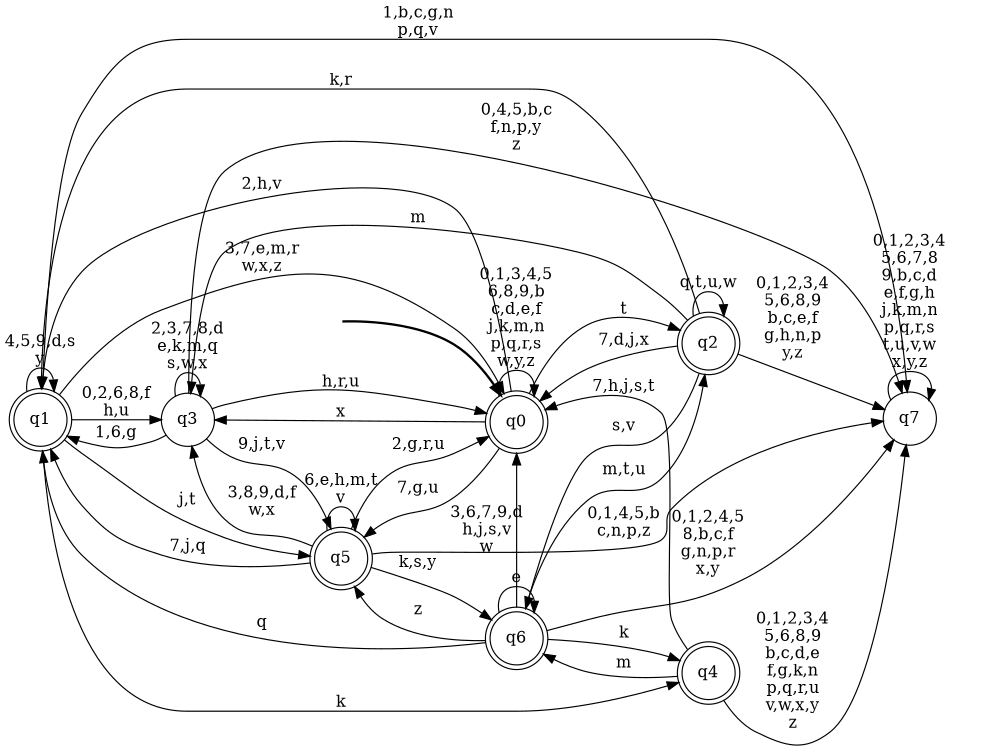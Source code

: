 digraph BlueStar {
__start0 [style = invis, shape = none, label = "", width = 0, height = 0];

rankdir=LR;
size="8,5";

s0 [style="rounded,filled", color="black", fillcolor="white" shape="doublecircle", label="q0"];
s1 [style="rounded,filled", color="black", fillcolor="white" shape="doublecircle", label="q1"];
s2 [style="rounded,filled", color="black", fillcolor="white" shape="doublecircle", label="q2"];
s3 [style="filled", color="black", fillcolor="white" shape="circle", label="q3"];
s4 [style="rounded,filled", color="black", fillcolor="white" shape="doublecircle", label="q4"];
s5 [style="rounded,filled", color="black", fillcolor="white" shape="doublecircle", label="q5"];
s6 [style="rounded,filled", color="black", fillcolor="white" shape="doublecircle", label="q6"];
s7 [style="filled", color="black", fillcolor="white" shape="circle", label="q7"];
subgraph cluster_main { 
	graph [pad=".75", ranksep="0.15", nodesep="0.15"];
	 style=invis; 
	__start0 -> s0 [penwidth=2];
}
s0 -> s0 [label="0,1,3,4,5\n6,8,9,b\nc,d,e,f\nj,k,m,n\np,q,r,s\nw,y,z"];
s0 -> s1 [label="2,h,v"];
s0 -> s2 [label="t"];
s0 -> s3 [label="x"];
s0 -> s5 [label="7,g,u"];
s1 -> s0 [label="3,7,e,m,r\nw,x,z"];
s1 -> s1 [label="4,5,9,d,s\ny"];
s1 -> s3 [label="0,2,6,8,f\nh,u"];
s1 -> s4 [label="k"];
s1 -> s5 [label="j,t"];
s1 -> s7 [label="1,b,c,g,n\np,q,v"];
s2 -> s0 [label="7,d,j,x"];
s2 -> s1 [label="k,r"];
s2 -> s2 [label="q,t,u,w"];
s2 -> s3 [label="m"];
s2 -> s6 [label="s,v"];
s2 -> s7 [label="0,1,2,3,4\n5,6,8,9\nb,c,e,f\ng,h,n,p\ny,z"];
s3 -> s0 [label="h,r,u"];
s3 -> s1 [label="1,6,g"];
s3 -> s3 [label="2,3,7,8,d\ne,k,m,q\ns,w,x"];
s3 -> s5 [label="9,j,t,v"];
s3 -> s7 [label="0,4,5,b,c\nf,n,p,y\nz"];
s4 -> s0 [label="7,h,j,s,t"];
s4 -> s6 [label="m"];
s4 -> s7 [label="0,1,2,3,4\n5,6,8,9\nb,c,d,e\nf,g,k,n\np,q,r,u\nv,w,x,y\nz"];
s5 -> s0 [label="2,g,r,u"];
s5 -> s1 [label="7,j,q"];
s5 -> s3 [label="3,8,9,d,f\nw,x"];
s5 -> s5 [label="6,e,h,m,t\nv"];
s5 -> s6 [label="k,s,y"];
s5 -> s7 [label="0,1,4,5,b\nc,n,p,z"];
s6 -> s0 [label="3,6,7,9,d\nh,j,s,v\nw"];
s6 -> s1 [label="q"];
s6 -> s2 [label="m,t,u"];
s6 -> s4 [label="k"];
s6 -> s5 [label="z"];
s6 -> s6 [label="e"];
s6 -> s7 [label="0,1,2,4,5\n8,b,c,f\ng,n,p,r\nx,y"];
s7 -> s7 [label="0,1,2,3,4\n5,6,7,8\n9,b,c,d\ne,f,g,h\nj,k,m,n\np,q,r,s\nt,u,v,w\nx,y,z"];

}